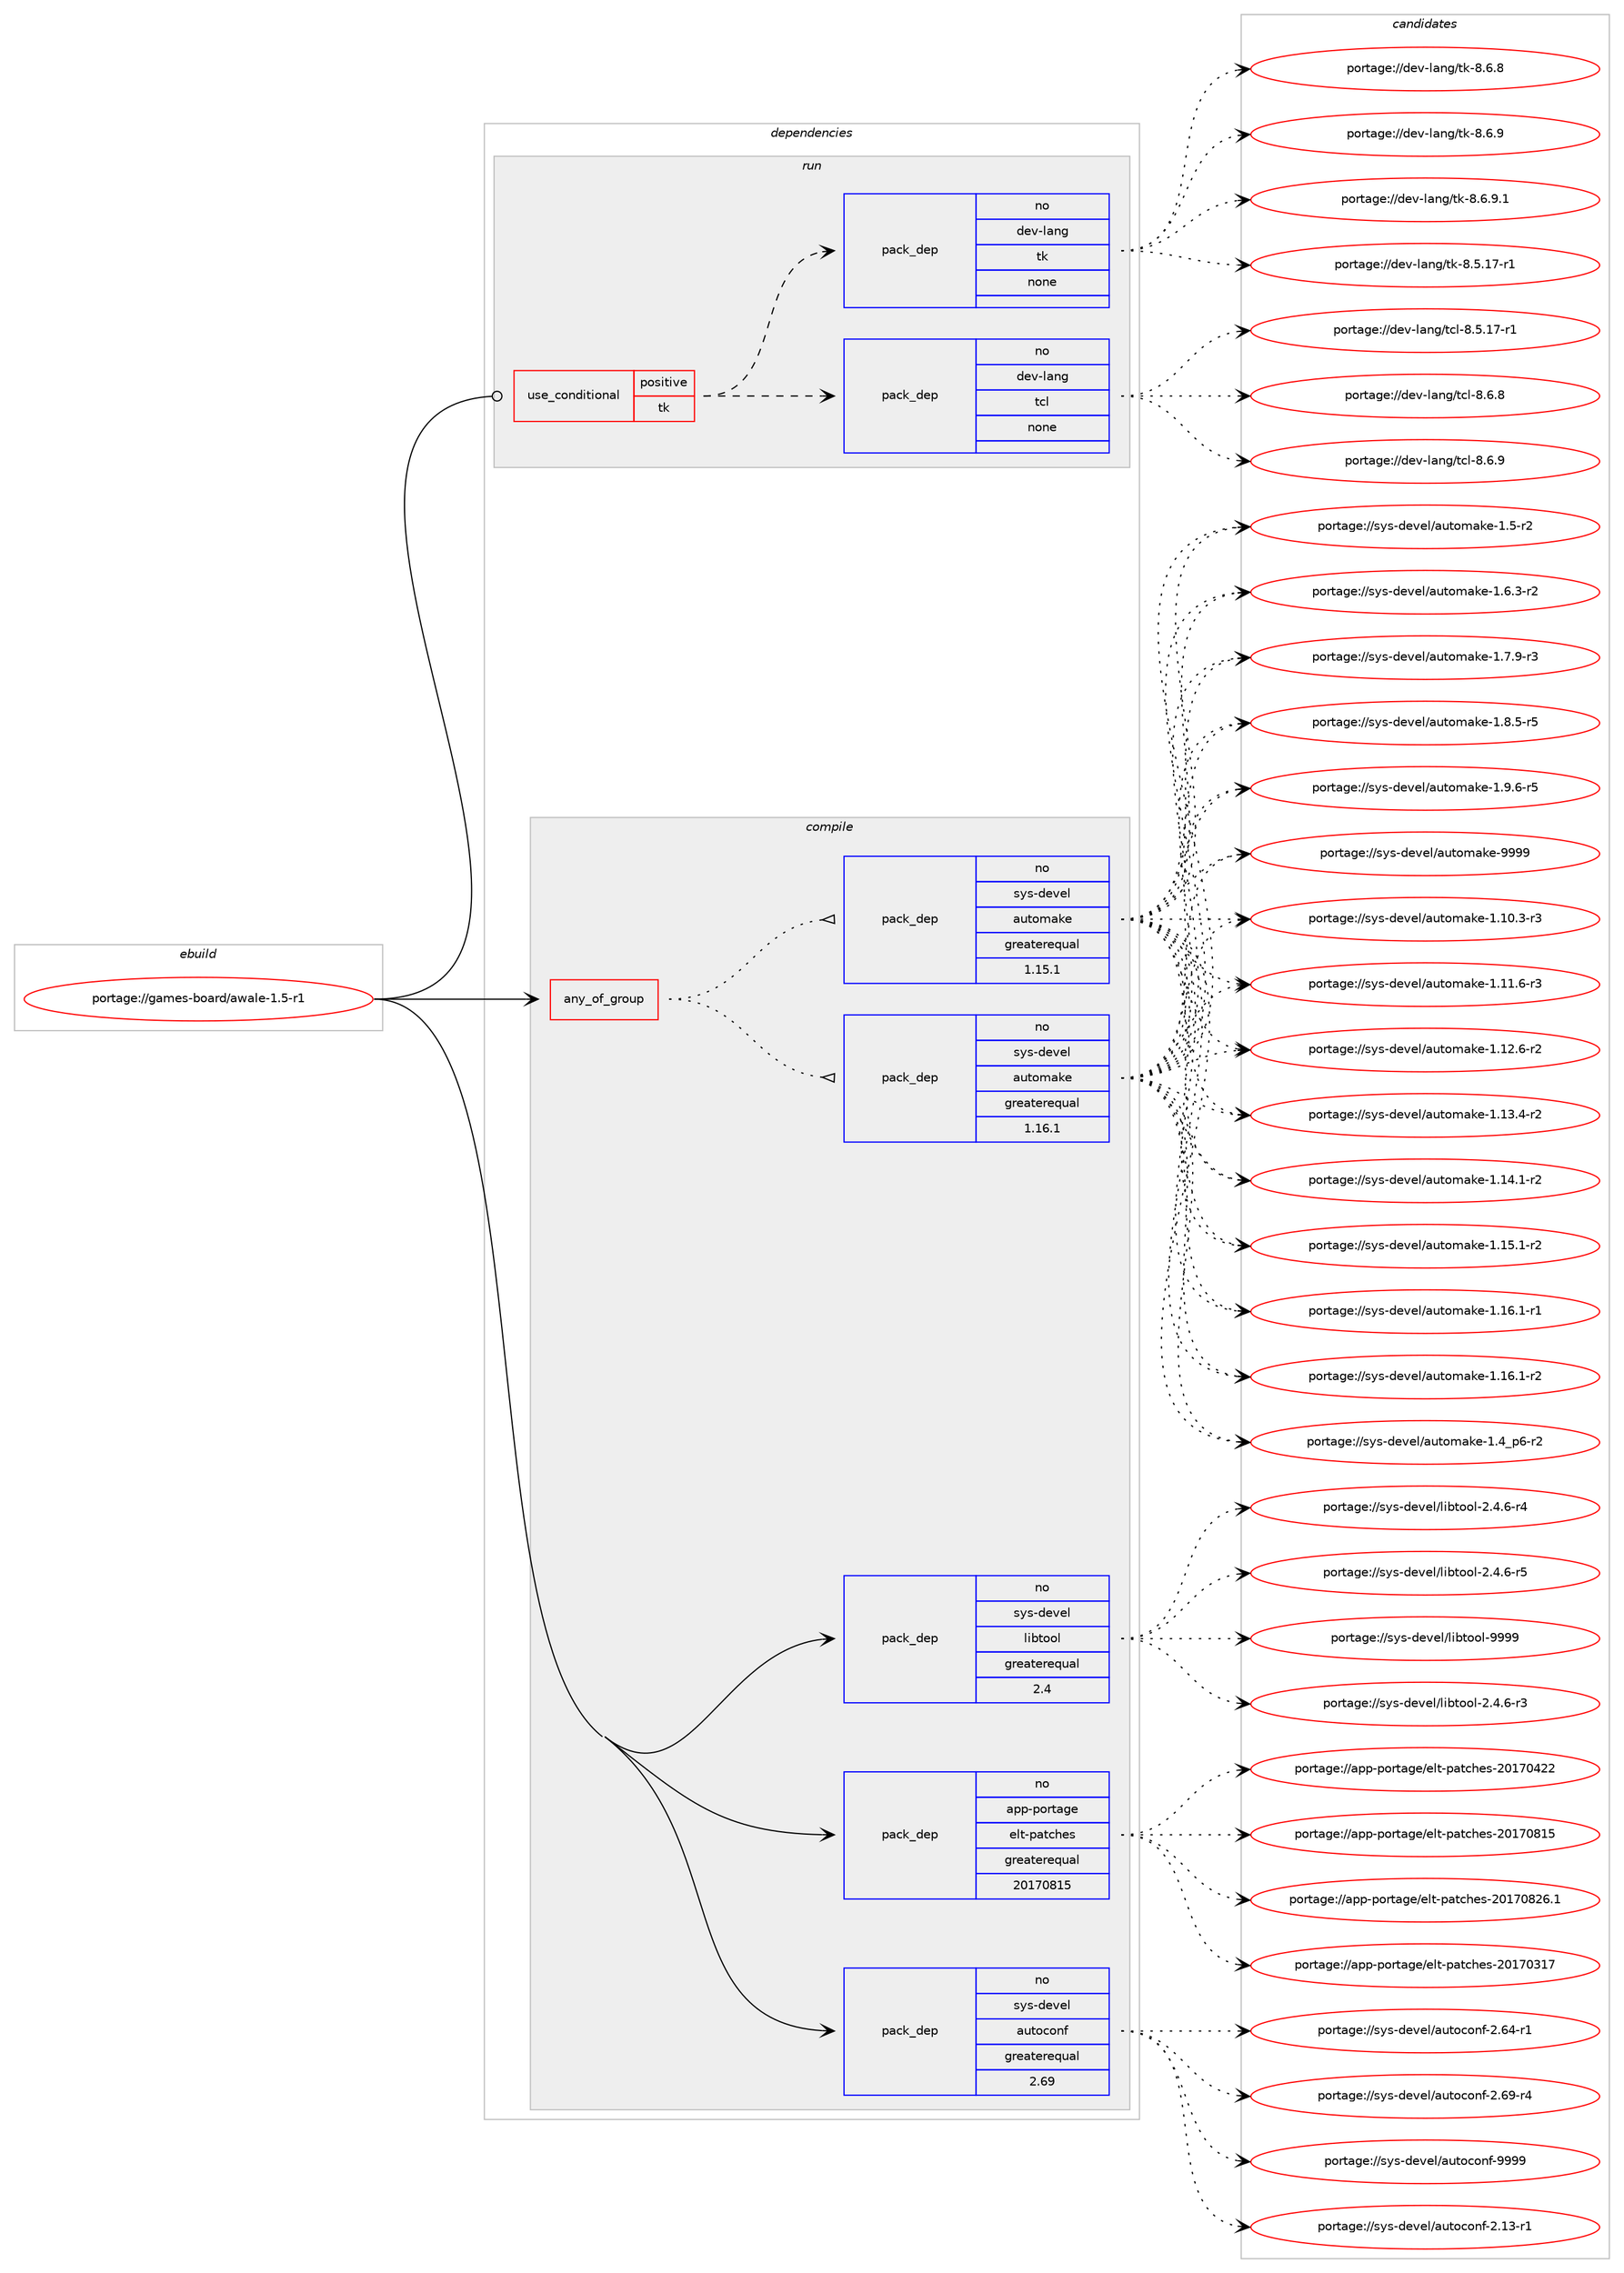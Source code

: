 digraph prolog {

# *************
# Graph options
# *************

newrank=true;
concentrate=true;
compound=true;
graph [rankdir=LR,fontname=Helvetica,fontsize=10,ranksep=1.5];#, ranksep=2.5, nodesep=0.2];
edge  [arrowhead=vee];
node  [fontname=Helvetica,fontsize=10];

# **********
# The ebuild
# **********

subgraph cluster_leftcol {
color=gray;
rank=same;
label=<<i>ebuild</i>>;
id [label="portage://games-board/awale-1.5-r1", color=red, width=4, href="../games-board/awale-1.5-r1.svg"];
}

# ****************
# The dependencies
# ****************

subgraph cluster_midcol {
color=gray;
label=<<i>dependencies</i>>;
subgraph cluster_compile {
fillcolor="#eeeeee";
style=filled;
label=<<i>compile</i>>;
subgraph any3723 {
dependency270381 [label=<<TABLE BORDER="0" CELLBORDER="1" CELLSPACING="0" CELLPADDING="4"><TR><TD CELLPADDING="10">any_of_group</TD></TR></TABLE>>, shape=none, color=red];subgraph pack193868 {
dependency270382 [label=<<TABLE BORDER="0" CELLBORDER="1" CELLSPACING="0" CELLPADDING="4" WIDTH="220"><TR><TD ROWSPAN="6" CELLPADDING="30">pack_dep</TD></TR><TR><TD WIDTH="110">no</TD></TR><TR><TD>sys-devel</TD></TR><TR><TD>automake</TD></TR><TR><TD>greaterequal</TD></TR><TR><TD>1.16.1</TD></TR></TABLE>>, shape=none, color=blue];
}
dependency270381:e -> dependency270382:w [weight=20,style="dotted",arrowhead="oinv"];
subgraph pack193869 {
dependency270383 [label=<<TABLE BORDER="0" CELLBORDER="1" CELLSPACING="0" CELLPADDING="4" WIDTH="220"><TR><TD ROWSPAN="6" CELLPADDING="30">pack_dep</TD></TR><TR><TD WIDTH="110">no</TD></TR><TR><TD>sys-devel</TD></TR><TR><TD>automake</TD></TR><TR><TD>greaterequal</TD></TR><TR><TD>1.15.1</TD></TR></TABLE>>, shape=none, color=blue];
}
dependency270381:e -> dependency270383:w [weight=20,style="dotted",arrowhead="oinv"];
}
id:e -> dependency270381:w [weight=20,style="solid",arrowhead="vee"];
subgraph pack193870 {
dependency270384 [label=<<TABLE BORDER="0" CELLBORDER="1" CELLSPACING="0" CELLPADDING="4" WIDTH="220"><TR><TD ROWSPAN="6" CELLPADDING="30">pack_dep</TD></TR><TR><TD WIDTH="110">no</TD></TR><TR><TD>app-portage</TD></TR><TR><TD>elt-patches</TD></TR><TR><TD>greaterequal</TD></TR><TR><TD>20170815</TD></TR></TABLE>>, shape=none, color=blue];
}
id:e -> dependency270384:w [weight=20,style="solid",arrowhead="vee"];
subgraph pack193871 {
dependency270385 [label=<<TABLE BORDER="0" CELLBORDER="1" CELLSPACING="0" CELLPADDING="4" WIDTH="220"><TR><TD ROWSPAN="6" CELLPADDING="30">pack_dep</TD></TR><TR><TD WIDTH="110">no</TD></TR><TR><TD>sys-devel</TD></TR><TR><TD>autoconf</TD></TR><TR><TD>greaterequal</TD></TR><TR><TD>2.69</TD></TR></TABLE>>, shape=none, color=blue];
}
id:e -> dependency270385:w [weight=20,style="solid",arrowhead="vee"];
subgraph pack193872 {
dependency270386 [label=<<TABLE BORDER="0" CELLBORDER="1" CELLSPACING="0" CELLPADDING="4" WIDTH="220"><TR><TD ROWSPAN="6" CELLPADDING="30">pack_dep</TD></TR><TR><TD WIDTH="110">no</TD></TR><TR><TD>sys-devel</TD></TR><TR><TD>libtool</TD></TR><TR><TD>greaterequal</TD></TR><TR><TD>2.4</TD></TR></TABLE>>, shape=none, color=blue];
}
id:e -> dependency270386:w [weight=20,style="solid",arrowhead="vee"];
}
subgraph cluster_compileandrun {
fillcolor="#eeeeee";
style=filled;
label=<<i>compile and run</i>>;
}
subgraph cluster_run {
fillcolor="#eeeeee";
style=filled;
label=<<i>run</i>>;
subgraph cond72716 {
dependency270387 [label=<<TABLE BORDER="0" CELLBORDER="1" CELLSPACING="0" CELLPADDING="4"><TR><TD ROWSPAN="3" CELLPADDING="10">use_conditional</TD></TR><TR><TD>positive</TD></TR><TR><TD>tk</TD></TR></TABLE>>, shape=none, color=red];
subgraph pack193873 {
dependency270388 [label=<<TABLE BORDER="0" CELLBORDER="1" CELLSPACING="0" CELLPADDING="4" WIDTH="220"><TR><TD ROWSPAN="6" CELLPADDING="30">pack_dep</TD></TR><TR><TD WIDTH="110">no</TD></TR><TR><TD>dev-lang</TD></TR><TR><TD>tcl</TD></TR><TR><TD>none</TD></TR><TR><TD></TD></TR></TABLE>>, shape=none, color=blue];
}
dependency270387:e -> dependency270388:w [weight=20,style="dashed",arrowhead="vee"];
subgraph pack193874 {
dependency270389 [label=<<TABLE BORDER="0" CELLBORDER="1" CELLSPACING="0" CELLPADDING="4" WIDTH="220"><TR><TD ROWSPAN="6" CELLPADDING="30">pack_dep</TD></TR><TR><TD WIDTH="110">no</TD></TR><TR><TD>dev-lang</TD></TR><TR><TD>tk</TD></TR><TR><TD>none</TD></TR><TR><TD></TD></TR></TABLE>>, shape=none, color=blue];
}
dependency270387:e -> dependency270389:w [weight=20,style="dashed",arrowhead="vee"];
}
id:e -> dependency270387:w [weight=20,style="solid",arrowhead="odot"];
}
}

# **************
# The candidates
# **************

subgraph cluster_choices {
rank=same;
color=gray;
label=<<i>candidates</i>>;

subgraph choice193868 {
color=black;
nodesep=1;
choiceportage11512111545100101118101108479711711611110997107101454946494846514511451 [label="portage://sys-devel/automake-1.10.3-r3", color=red, width=4,href="../sys-devel/automake-1.10.3-r3.svg"];
choiceportage11512111545100101118101108479711711611110997107101454946494946544511451 [label="portage://sys-devel/automake-1.11.6-r3", color=red, width=4,href="../sys-devel/automake-1.11.6-r3.svg"];
choiceportage11512111545100101118101108479711711611110997107101454946495046544511450 [label="portage://sys-devel/automake-1.12.6-r2", color=red, width=4,href="../sys-devel/automake-1.12.6-r2.svg"];
choiceportage11512111545100101118101108479711711611110997107101454946495146524511450 [label="portage://sys-devel/automake-1.13.4-r2", color=red, width=4,href="../sys-devel/automake-1.13.4-r2.svg"];
choiceportage11512111545100101118101108479711711611110997107101454946495246494511450 [label="portage://sys-devel/automake-1.14.1-r2", color=red, width=4,href="../sys-devel/automake-1.14.1-r2.svg"];
choiceportage11512111545100101118101108479711711611110997107101454946495346494511450 [label="portage://sys-devel/automake-1.15.1-r2", color=red, width=4,href="../sys-devel/automake-1.15.1-r2.svg"];
choiceportage11512111545100101118101108479711711611110997107101454946495446494511449 [label="portage://sys-devel/automake-1.16.1-r1", color=red, width=4,href="../sys-devel/automake-1.16.1-r1.svg"];
choiceportage11512111545100101118101108479711711611110997107101454946495446494511450 [label="portage://sys-devel/automake-1.16.1-r2", color=red, width=4,href="../sys-devel/automake-1.16.1-r2.svg"];
choiceportage115121115451001011181011084797117116111109971071014549465295112544511450 [label="portage://sys-devel/automake-1.4_p6-r2", color=red, width=4,href="../sys-devel/automake-1.4_p6-r2.svg"];
choiceportage11512111545100101118101108479711711611110997107101454946534511450 [label="portage://sys-devel/automake-1.5-r2", color=red, width=4,href="../sys-devel/automake-1.5-r2.svg"];
choiceportage115121115451001011181011084797117116111109971071014549465446514511450 [label="portage://sys-devel/automake-1.6.3-r2", color=red, width=4,href="../sys-devel/automake-1.6.3-r2.svg"];
choiceportage115121115451001011181011084797117116111109971071014549465546574511451 [label="portage://sys-devel/automake-1.7.9-r3", color=red, width=4,href="../sys-devel/automake-1.7.9-r3.svg"];
choiceportage115121115451001011181011084797117116111109971071014549465646534511453 [label="portage://sys-devel/automake-1.8.5-r5", color=red, width=4,href="../sys-devel/automake-1.8.5-r5.svg"];
choiceportage115121115451001011181011084797117116111109971071014549465746544511453 [label="portage://sys-devel/automake-1.9.6-r5", color=red, width=4,href="../sys-devel/automake-1.9.6-r5.svg"];
choiceportage115121115451001011181011084797117116111109971071014557575757 [label="portage://sys-devel/automake-9999", color=red, width=4,href="../sys-devel/automake-9999.svg"];
dependency270382:e -> choiceportage11512111545100101118101108479711711611110997107101454946494846514511451:w [style=dotted,weight="100"];
dependency270382:e -> choiceportage11512111545100101118101108479711711611110997107101454946494946544511451:w [style=dotted,weight="100"];
dependency270382:e -> choiceportage11512111545100101118101108479711711611110997107101454946495046544511450:w [style=dotted,weight="100"];
dependency270382:e -> choiceportage11512111545100101118101108479711711611110997107101454946495146524511450:w [style=dotted,weight="100"];
dependency270382:e -> choiceportage11512111545100101118101108479711711611110997107101454946495246494511450:w [style=dotted,weight="100"];
dependency270382:e -> choiceportage11512111545100101118101108479711711611110997107101454946495346494511450:w [style=dotted,weight="100"];
dependency270382:e -> choiceportage11512111545100101118101108479711711611110997107101454946495446494511449:w [style=dotted,weight="100"];
dependency270382:e -> choiceportage11512111545100101118101108479711711611110997107101454946495446494511450:w [style=dotted,weight="100"];
dependency270382:e -> choiceportage115121115451001011181011084797117116111109971071014549465295112544511450:w [style=dotted,weight="100"];
dependency270382:e -> choiceportage11512111545100101118101108479711711611110997107101454946534511450:w [style=dotted,weight="100"];
dependency270382:e -> choiceportage115121115451001011181011084797117116111109971071014549465446514511450:w [style=dotted,weight="100"];
dependency270382:e -> choiceportage115121115451001011181011084797117116111109971071014549465546574511451:w [style=dotted,weight="100"];
dependency270382:e -> choiceportage115121115451001011181011084797117116111109971071014549465646534511453:w [style=dotted,weight="100"];
dependency270382:e -> choiceportage115121115451001011181011084797117116111109971071014549465746544511453:w [style=dotted,weight="100"];
dependency270382:e -> choiceportage115121115451001011181011084797117116111109971071014557575757:w [style=dotted,weight="100"];
}
subgraph choice193869 {
color=black;
nodesep=1;
choiceportage11512111545100101118101108479711711611110997107101454946494846514511451 [label="portage://sys-devel/automake-1.10.3-r3", color=red, width=4,href="../sys-devel/automake-1.10.3-r3.svg"];
choiceportage11512111545100101118101108479711711611110997107101454946494946544511451 [label="portage://sys-devel/automake-1.11.6-r3", color=red, width=4,href="../sys-devel/automake-1.11.6-r3.svg"];
choiceportage11512111545100101118101108479711711611110997107101454946495046544511450 [label="portage://sys-devel/automake-1.12.6-r2", color=red, width=4,href="../sys-devel/automake-1.12.6-r2.svg"];
choiceportage11512111545100101118101108479711711611110997107101454946495146524511450 [label="portage://sys-devel/automake-1.13.4-r2", color=red, width=4,href="../sys-devel/automake-1.13.4-r2.svg"];
choiceportage11512111545100101118101108479711711611110997107101454946495246494511450 [label="portage://sys-devel/automake-1.14.1-r2", color=red, width=4,href="../sys-devel/automake-1.14.1-r2.svg"];
choiceportage11512111545100101118101108479711711611110997107101454946495346494511450 [label="portage://sys-devel/automake-1.15.1-r2", color=red, width=4,href="../sys-devel/automake-1.15.1-r2.svg"];
choiceportage11512111545100101118101108479711711611110997107101454946495446494511449 [label="portage://sys-devel/automake-1.16.1-r1", color=red, width=4,href="../sys-devel/automake-1.16.1-r1.svg"];
choiceportage11512111545100101118101108479711711611110997107101454946495446494511450 [label="portage://sys-devel/automake-1.16.1-r2", color=red, width=4,href="../sys-devel/automake-1.16.1-r2.svg"];
choiceportage115121115451001011181011084797117116111109971071014549465295112544511450 [label="portage://sys-devel/automake-1.4_p6-r2", color=red, width=4,href="../sys-devel/automake-1.4_p6-r2.svg"];
choiceportage11512111545100101118101108479711711611110997107101454946534511450 [label="portage://sys-devel/automake-1.5-r2", color=red, width=4,href="../sys-devel/automake-1.5-r2.svg"];
choiceportage115121115451001011181011084797117116111109971071014549465446514511450 [label="portage://sys-devel/automake-1.6.3-r2", color=red, width=4,href="../sys-devel/automake-1.6.3-r2.svg"];
choiceportage115121115451001011181011084797117116111109971071014549465546574511451 [label="portage://sys-devel/automake-1.7.9-r3", color=red, width=4,href="../sys-devel/automake-1.7.9-r3.svg"];
choiceportage115121115451001011181011084797117116111109971071014549465646534511453 [label="portage://sys-devel/automake-1.8.5-r5", color=red, width=4,href="../sys-devel/automake-1.8.5-r5.svg"];
choiceportage115121115451001011181011084797117116111109971071014549465746544511453 [label="portage://sys-devel/automake-1.9.6-r5", color=red, width=4,href="../sys-devel/automake-1.9.6-r5.svg"];
choiceportage115121115451001011181011084797117116111109971071014557575757 [label="portage://sys-devel/automake-9999", color=red, width=4,href="../sys-devel/automake-9999.svg"];
dependency270383:e -> choiceportage11512111545100101118101108479711711611110997107101454946494846514511451:w [style=dotted,weight="100"];
dependency270383:e -> choiceportage11512111545100101118101108479711711611110997107101454946494946544511451:w [style=dotted,weight="100"];
dependency270383:e -> choiceportage11512111545100101118101108479711711611110997107101454946495046544511450:w [style=dotted,weight="100"];
dependency270383:e -> choiceportage11512111545100101118101108479711711611110997107101454946495146524511450:w [style=dotted,weight="100"];
dependency270383:e -> choiceportage11512111545100101118101108479711711611110997107101454946495246494511450:w [style=dotted,weight="100"];
dependency270383:e -> choiceportage11512111545100101118101108479711711611110997107101454946495346494511450:w [style=dotted,weight="100"];
dependency270383:e -> choiceportage11512111545100101118101108479711711611110997107101454946495446494511449:w [style=dotted,weight="100"];
dependency270383:e -> choiceportage11512111545100101118101108479711711611110997107101454946495446494511450:w [style=dotted,weight="100"];
dependency270383:e -> choiceportage115121115451001011181011084797117116111109971071014549465295112544511450:w [style=dotted,weight="100"];
dependency270383:e -> choiceportage11512111545100101118101108479711711611110997107101454946534511450:w [style=dotted,weight="100"];
dependency270383:e -> choiceportage115121115451001011181011084797117116111109971071014549465446514511450:w [style=dotted,weight="100"];
dependency270383:e -> choiceportage115121115451001011181011084797117116111109971071014549465546574511451:w [style=dotted,weight="100"];
dependency270383:e -> choiceportage115121115451001011181011084797117116111109971071014549465646534511453:w [style=dotted,weight="100"];
dependency270383:e -> choiceportage115121115451001011181011084797117116111109971071014549465746544511453:w [style=dotted,weight="100"];
dependency270383:e -> choiceportage115121115451001011181011084797117116111109971071014557575757:w [style=dotted,weight="100"];
}
subgraph choice193870 {
color=black;
nodesep=1;
choiceportage97112112451121111141169710310147101108116451129711699104101115455048495548514955 [label="portage://app-portage/elt-patches-20170317", color=red, width=4,href="../app-portage/elt-patches-20170317.svg"];
choiceportage97112112451121111141169710310147101108116451129711699104101115455048495548525050 [label="portage://app-portage/elt-patches-20170422", color=red, width=4,href="../app-portage/elt-patches-20170422.svg"];
choiceportage97112112451121111141169710310147101108116451129711699104101115455048495548564953 [label="portage://app-portage/elt-patches-20170815", color=red, width=4,href="../app-portage/elt-patches-20170815.svg"];
choiceportage971121124511211111411697103101471011081164511297116991041011154550484955485650544649 [label="portage://app-portage/elt-patches-20170826.1", color=red, width=4,href="../app-portage/elt-patches-20170826.1.svg"];
dependency270384:e -> choiceportage97112112451121111141169710310147101108116451129711699104101115455048495548514955:w [style=dotted,weight="100"];
dependency270384:e -> choiceportage97112112451121111141169710310147101108116451129711699104101115455048495548525050:w [style=dotted,weight="100"];
dependency270384:e -> choiceportage97112112451121111141169710310147101108116451129711699104101115455048495548564953:w [style=dotted,weight="100"];
dependency270384:e -> choiceportage971121124511211111411697103101471011081164511297116991041011154550484955485650544649:w [style=dotted,weight="100"];
}
subgraph choice193871 {
color=black;
nodesep=1;
choiceportage1151211154510010111810110847971171161119911111010245504649514511449 [label="portage://sys-devel/autoconf-2.13-r1", color=red, width=4,href="../sys-devel/autoconf-2.13-r1.svg"];
choiceportage1151211154510010111810110847971171161119911111010245504654524511449 [label="portage://sys-devel/autoconf-2.64-r1", color=red, width=4,href="../sys-devel/autoconf-2.64-r1.svg"];
choiceportage1151211154510010111810110847971171161119911111010245504654574511452 [label="portage://sys-devel/autoconf-2.69-r4", color=red, width=4,href="../sys-devel/autoconf-2.69-r4.svg"];
choiceportage115121115451001011181011084797117116111991111101024557575757 [label="portage://sys-devel/autoconf-9999", color=red, width=4,href="../sys-devel/autoconf-9999.svg"];
dependency270385:e -> choiceportage1151211154510010111810110847971171161119911111010245504649514511449:w [style=dotted,weight="100"];
dependency270385:e -> choiceportage1151211154510010111810110847971171161119911111010245504654524511449:w [style=dotted,weight="100"];
dependency270385:e -> choiceportage1151211154510010111810110847971171161119911111010245504654574511452:w [style=dotted,weight="100"];
dependency270385:e -> choiceportage115121115451001011181011084797117116111991111101024557575757:w [style=dotted,weight="100"];
}
subgraph choice193872 {
color=black;
nodesep=1;
choiceportage1151211154510010111810110847108105981161111111084550465246544511451 [label="portage://sys-devel/libtool-2.4.6-r3", color=red, width=4,href="../sys-devel/libtool-2.4.6-r3.svg"];
choiceportage1151211154510010111810110847108105981161111111084550465246544511452 [label="portage://sys-devel/libtool-2.4.6-r4", color=red, width=4,href="../sys-devel/libtool-2.4.6-r4.svg"];
choiceportage1151211154510010111810110847108105981161111111084550465246544511453 [label="portage://sys-devel/libtool-2.4.6-r5", color=red, width=4,href="../sys-devel/libtool-2.4.6-r5.svg"];
choiceportage1151211154510010111810110847108105981161111111084557575757 [label="portage://sys-devel/libtool-9999", color=red, width=4,href="../sys-devel/libtool-9999.svg"];
dependency270386:e -> choiceportage1151211154510010111810110847108105981161111111084550465246544511451:w [style=dotted,weight="100"];
dependency270386:e -> choiceportage1151211154510010111810110847108105981161111111084550465246544511452:w [style=dotted,weight="100"];
dependency270386:e -> choiceportage1151211154510010111810110847108105981161111111084550465246544511453:w [style=dotted,weight="100"];
dependency270386:e -> choiceportage1151211154510010111810110847108105981161111111084557575757:w [style=dotted,weight="100"];
}
subgraph choice193873 {
color=black;
nodesep=1;
choiceportage10010111845108971101034711699108455646534649554511449 [label="portage://dev-lang/tcl-8.5.17-r1", color=red, width=4,href="../dev-lang/tcl-8.5.17-r1.svg"];
choiceportage10010111845108971101034711699108455646544656 [label="portage://dev-lang/tcl-8.6.8", color=red, width=4,href="../dev-lang/tcl-8.6.8.svg"];
choiceportage10010111845108971101034711699108455646544657 [label="portage://dev-lang/tcl-8.6.9", color=red, width=4,href="../dev-lang/tcl-8.6.9.svg"];
dependency270388:e -> choiceportage10010111845108971101034711699108455646534649554511449:w [style=dotted,weight="100"];
dependency270388:e -> choiceportage10010111845108971101034711699108455646544656:w [style=dotted,weight="100"];
dependency270388:e -> choiceportage10010111845108971101034711699108455646544657:w [style=dotted,weight="100"];
}
subgraph choice193874 {
color=black;
nodesep=1;
choiceportage100101118451089711010347116107455646534649554511449 [label="portage://dev-lang/tk-8.5.17-r1", color=red, width=4,href="../dev-lang/tk-8.5.17-r1.svg"];
choiceportage100101118451089711010347116107455646544656 [label="portage://dev-lang/tk-8.6.8", color=red, width=4,href="../dev-lang/tk-8.6.8.svg"];
choiceportage100101118451089711010347116107455646544657 [label="portage://dev-lang/tk-8.6.9", color=red, width=4,href="../dev-lang/tk-8.6.9.svg"];
choiceportage1001011184510897110103471161074556465446574649 [label="portage://dev-lang/tk-8.6.9.1", color=red, width=4,href="../dev-lang/tk-8.6.9.1.svg"];
dependency270389:e -> choiceportage100101118451089711010347116107455646534649554511449:w [style=dotted,weight="100"];
dependency270389:e -> choiceportage100101118451089711010347116107455646544656:w [style=dotted,weight="100"];
dependency270389:e -> choiceportage100101118451089711010347116107455646544657:w [style=dotted,weight="100"];
dependency270389:e -> choiceportage1001011184510897110103471161074556465446574649:w [style=dotted,weight="100"];
}
}

}
